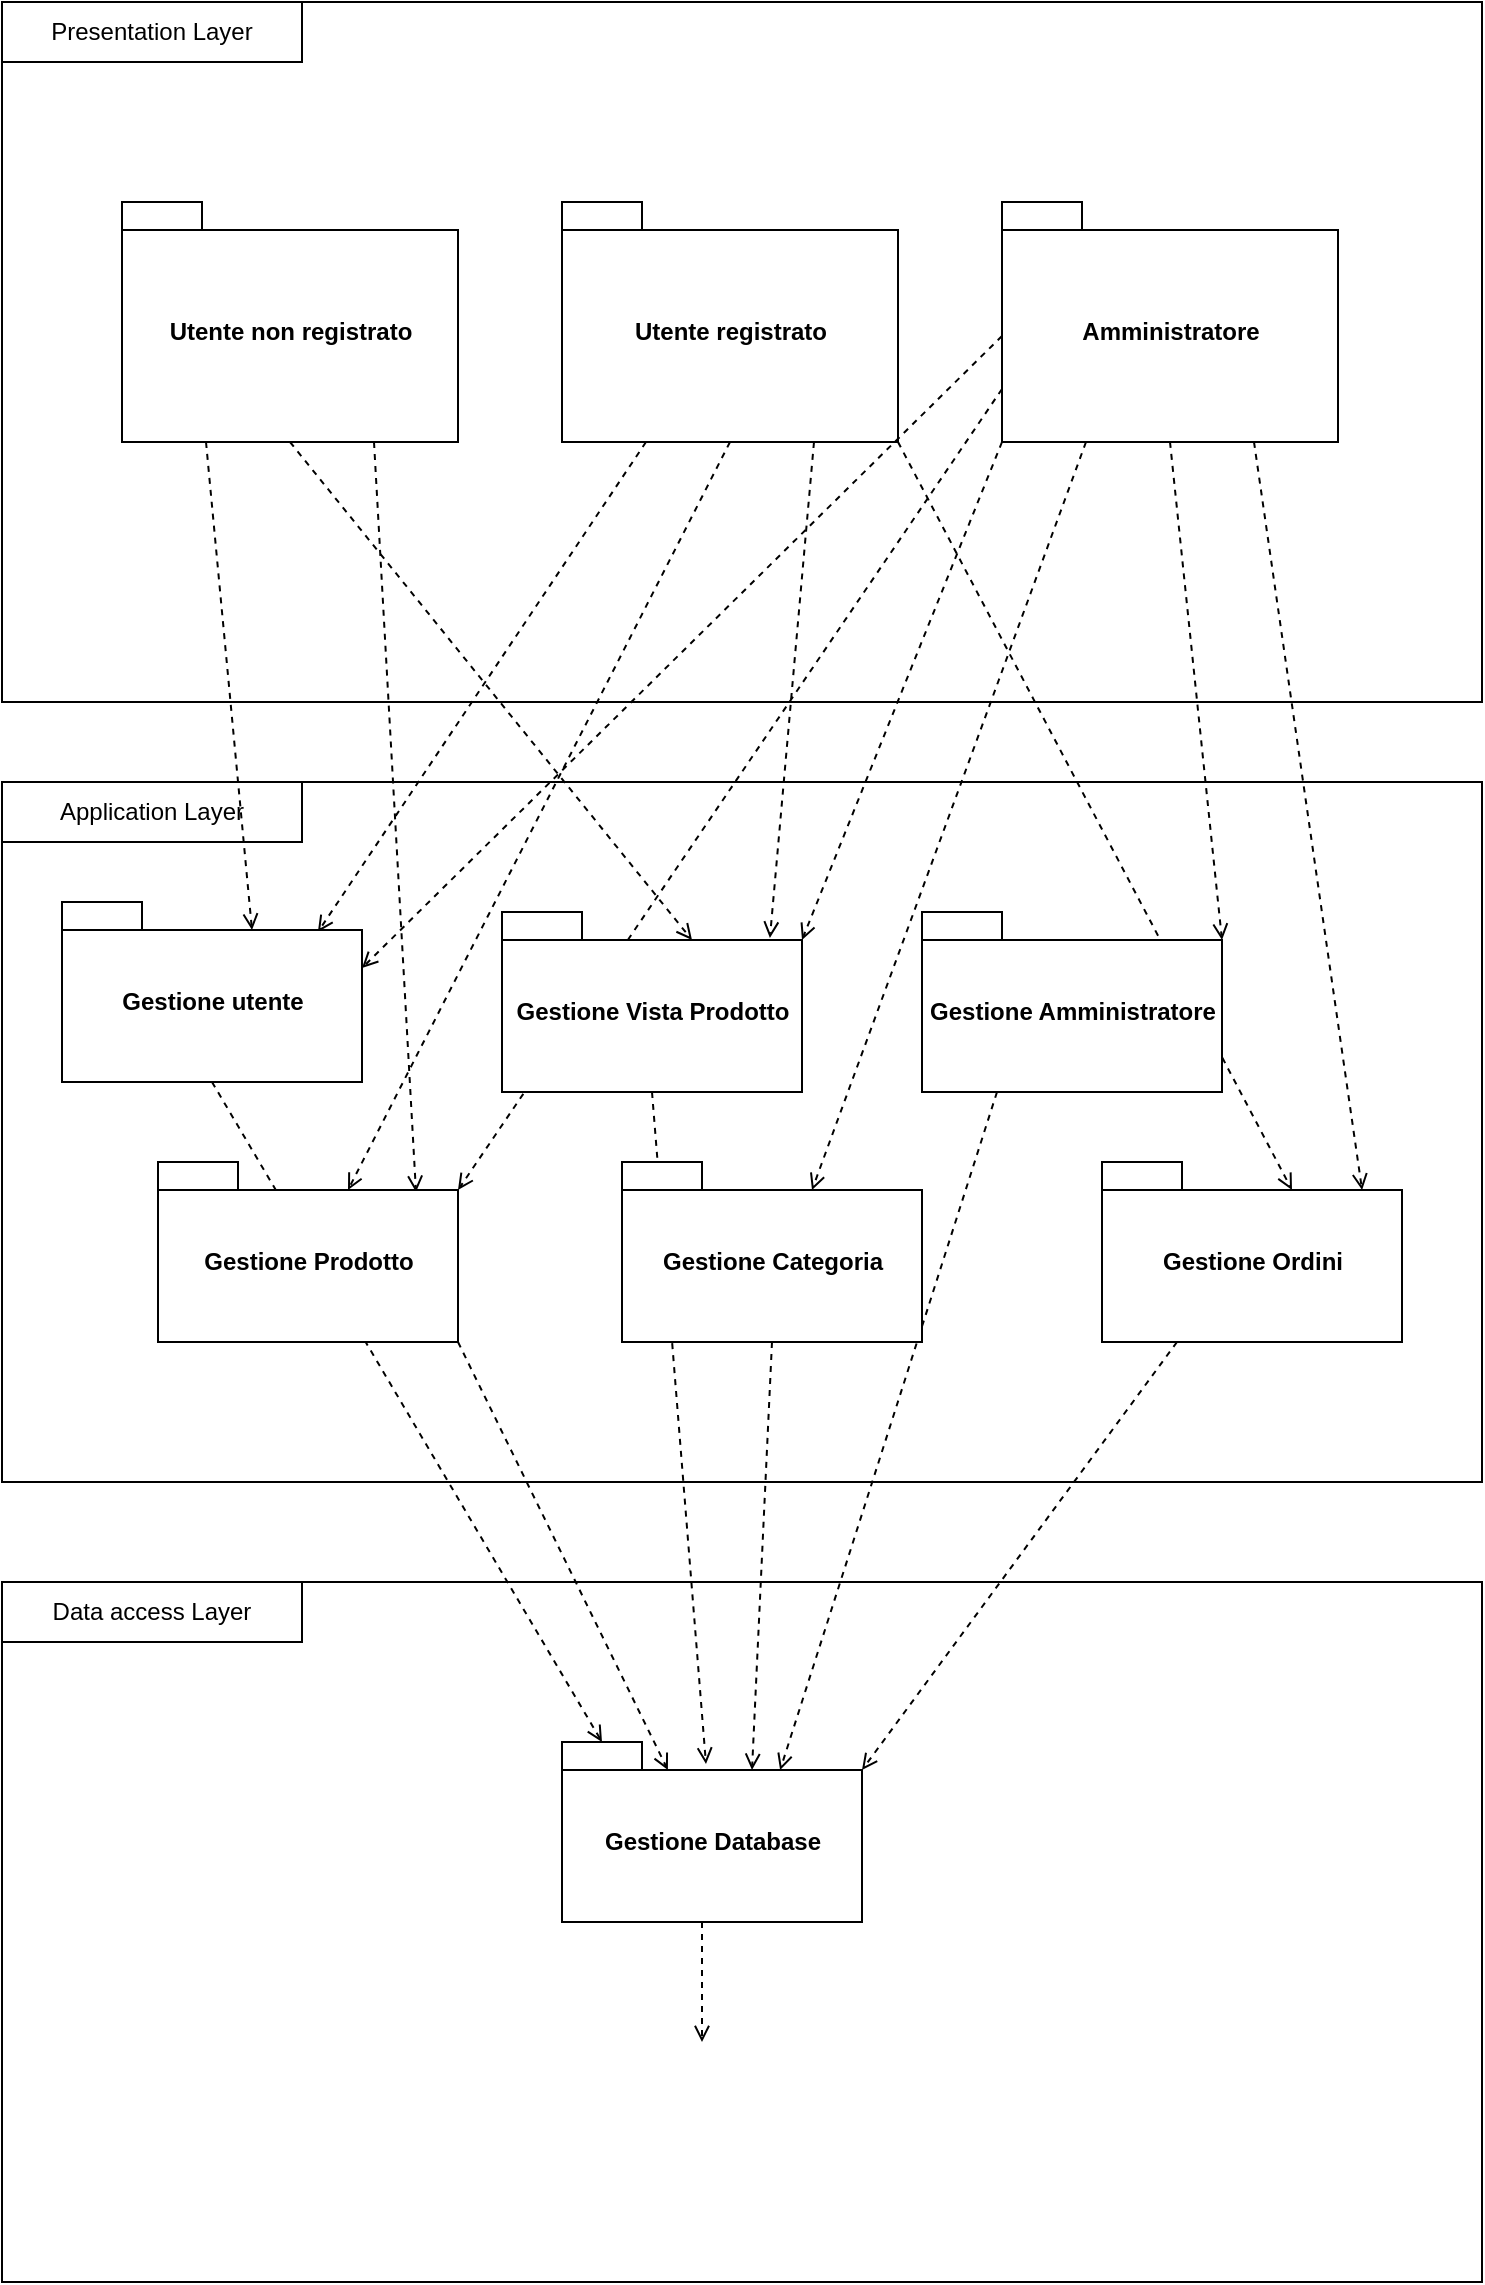 <mxfile version="13.9.9" type="device"><diagram id="2bOtgWBLMwDfsu--Ifq_" name="Pagina-1"><mxGraphModel dx="946" dy="637" grid="1" gridSize="10" guides="1" tooltips="1" connect="1" arrows="1" fold="1" page="1" pageScale="1" pageWidth="827" pageHeight="1169" math="0" shadow="0"><root><mxCell id="0"/><mxCell id="1" parent="0"/><mxCell id="iXXm7eUMfLCrnOlwX4lA-1" value="" style="rounded=0;whiteSpace=wrap;html=1;" parent="1" vertex="1"><mxGeometry x="50" y="40" width="740" height="350" as="geometry"/></mxCell><mxCell id="iXXm7eUMfLCrnOlwX4lA-2" value="" style="rounded=0;whiteSpace=wrap;html=1;" parent="1" vertex="1"><mxGeometry x="50" y="430" width="740" height="350" as="geometry"/></mxCell><mxCell id="iXXm7eUMfLCrnOlwX4lA-3" value="" style="rounded=0;whiteSpace=wrap;html=1;" parent="1" vertex="1"><mxGeometry x="50" y="830" width="740" height="350" as="geometry"/></mxCell><mxCell id="iXXm7eUMfLCrnOlwX4lA-4" value="Presentation Layer" style="rounded=0;whiteSpace=wrap;html=1;" parent="1" vertex="1"><mxGeometry x="50" y="40" width="150" height="30" as="geometry"/></mxCell><mxCell id="iXXm7eUMfLCrnOlwX4lA-5" value="Application Layer" style="rounded=0;whiteSpace=wrap;html=1;" parent="1" vertex="1"><mxGeometry x="50" y="430" width="150" height="30" as="geometry"/></mxCell><mxCell id="iXXm7eUMfLCrnOlwX4lA-6" value="Data access Layer" style="rounded=0;whiteSpace=wrap;html=1;" parent="1" vertex="1"><mxGeometry x="50" y="830" width="150" height="30" as="geometry"/></mxCell><mxCell id="BCA0wZEbTfyEmMMuCvVq-8" style="rounded=0;orthogonalLoop=1;jettySize=auto;html=1;exitX=0.25;exitY=1;exitDx=0;exitDy=0;exitPerimeter=0;entryX=0;entryY=0;entryDx=95;entryDy=14;entryPerimeter=0;dashed=1;endArrow=open;endFill=0;" edge="1" parent="1" source="iXXm7eUMfLCrnOlwX4lA-7" target="iXXm7eUMfLCrnOlwX4lA-10"><mxGeometry relative="1" as="geometry"/></mxCell><mxCell id="BCA0wZEbTfyEmMMuCvVq-9" style="edgeStyle=none;rounded=0;orthogonalLoop=1;jettySize=auto;html=1;exitX=0.75;exitY=1;exitDx=0;exitDy=0;exitPerimeter=0;entryX=0.86;entryY=0.167;entryDx=0;entryDy=0;entryPerimeter=0;dashed=1;endArrow=open;endFill=0;" edge="1" parent="1" source="iXXm7eUMfLCrnOlwX4lA-7" target="BCA0wZEbTfyEmMMuCvVq-4"><mxGeometry relative="1" as="geometry"/></mxCell><mxCell id="BCA0wZEbTfyEmMMuCvVq-10" style="edgeStyle=none;rounded=0;orthogonalLoop=1;jettySize=auto;html=1;exitX=0.5;exitY=1;exitDx=0;exitDy=0;exitPerimeter=0;entryX=0;entryY=0;entryDx=95;entryDy=14;entryPerimeter=0;dashed=1;endArrow=open;endFill=0;" edge="1" parent="1" source="iXXm7eUMfLCrnOlwX4lA-7" target="BCA0wZEbTfyEmMMuCvVq-5"><mxGeometry relative="1" as="geometry"/></mxCell><mxCell id="iXXm7eUMfLCrnOlwX4lA-7" value="Utente non registrato" style="shape=folder;fontStyle=1;spacingTop=10;tabWidth=40;tabHeight=14;tabPosition=left;html=1;" parent="1" vertex="1"><mxGeometry x="110" y="140" width="168" height="120" as="geometry"/></mxCell><mxCell id="BCA0wZEbTfyEmMMuCvVq-11" style="edgeStyle=none;rounded=0;orthogonalLoop=1;jettySize=auto;html=1;exitX=0.25;exitY=1;exitDx=0;exitDy=0;exitPerimeter=0;entryX=0.853;entryY=0.167;entryDx=0;entryDy=0;entryPerimeter=0;dashed=1;endArrow=open;endFill=0;" edge="1" parent="1" source="iXXm7eUMfLCrnOlwX4lA-8" target="iXXm7eUMfLCrnOlwX4lA-10"><mxGeometry relative="1" as="geometry"/></mxCell><mxCell id="BCA0wZEbTfyEmMMuCvVq-12" style="edgeStyle=none;rounded=0;orthogonalLoop=1;jettySize=auto;html=1;exitX=0.5;exitY=1;exitDx=0;exitDy=0;exitPerimeter=0;entryX=0;entryY=0;entryDx=95;entryDy=14;entryPerimeter=0;dashed=1;endArrow=open;endFill=0;" edge="1" parent="1" source="iXXm7eUMfLCrnOlwX4lA-8" target="BCA0wZEbTfyEmMMuCvVq-4"><mxGeometry relative="1" as="geometry"/></mxCell><mxCell id="BCA0wZEbTfyEmMMuCvVq-13" style="edgeStyle=none;rounded=0;orthogonalLoop=1;jettySize=auto;html=1;exitX=0.75;exitY=1;exitDx=0;exitDy=0;exitPerimeter=0;entryX=0.893;entryY=0.144;entryDx=0;entryDy=0;entryPerimeter=0;dashed=1;endArrow=open;endFill=0;" edge="1" parent="1" source="iXXm7eUMfLCrnOlwX4lA-8" target="BCA0wZEbTfyEmMMuCvVq-5"><mxGeometry relative="1" as="geometry"/></mxCell><mxCell id="BCA0wZEbTfyEmMMuCvVq-14" style="edgeStyle=none;rounded=0;orthogonalLoop=1;jettySize=auto;html=1;exitX=0;exitY=0;exitDx=168;exitDy=120;exitPerimeter=0;entryX=0;entryY=0;entryDx=95;entryDy=14;entryPerimeter=0;dashed=1;endArrow=open;endFill=0;" edge="1" parent="1" source="iXXm7eUMfLCrnOlwX4lA-8" target="BCA0wZEbTfyEmMMuCvVq-7"><mxGeometry relative="1" as="geometry"/></mxCell><mxCell id="iXXm7eUMfLCrnOlwX4lA-8" value="Utente registrato" style="shape=folder;fontStyle=1;spacingTop=10;tabWidth=40;tabHeight=14;tabPosition=left;html=1;" parent="1" vertex="1"><mxGeometry x="330" y="140" width="168" height="120" as="geometry"/></mxCell><mxCell id="BCA0wZEbTfyEmMMuCvVq-15" style="edgeStyle=none;rounded=0;orthogonalLoop=1;jettySize=auto;html=1;exitX=0.5;exitY=1;exitDx=0;exitDy=0;exitPerimeter=0;entryX=0;entryY=0;entryDx=150;entryDy=14;entryPerimeter=0;dashed=1;endArrow=open;endFill=0;" edge="1" parent="1" source="iXXm7eUMfLCrnOlwX4lA-9" target="BCA0wZEbTfyEmMMuCvVq-3"><mxGeometry relative="1" as="geometry"/></mxCell><mxCell id="BCA0wZEbTfyEmMMuCvVq-16" style="edgeStyle=none;rounded=0;orthogonalLoop=1;jettySize=auto;html=1;exitX=0.75;exitY=1;exitDx=0;exitDy=0;exitPerimeter=0;entryX=0.867;entryY=0.156;entryDx=0;entryDy=0;entryPerimeter=0;dashed=1;endArrow=open;endFill=0;" edge="1" parent="1" source="iXXm7eUMfLCrnOlwX4lA-9" target="BCA0wZEbTfyEmMMuCvVq-7"><mxGeometry relative="1" as="geometry"/></mxCell><mxCell id="BCA0wZEbTfyEmMMuCvVq-17" style="edgeStyle=none;rounded=0;orthogonalLoop=1;jettySize=auto;html=1;exitX=0.25;exitY=1;exitDx=0;exitDy=0;exitPerimeter=0;entryX=0;entryY=0;entryDx=95;entryDy=14;entryPerimeter=0;dashed=1;endArrow=open;endFill=0;" edge="1" parent="1" source="iXXm7eUMfLCrnOlwX4lA-9" target="BCA0wZEbTfyEmMMuCvVq-6"><mxGeometry relative="1" as="geometry"/></mxCell><mxCell id="BCA0wZEbTfyEmMMuCvVq-18" style="edgeStyle=none;rounded=0;orthogonalLoop=1;jettySize=auto;html=1;exitX=0;exitY=0;exitDx=0;exitDy=120;exitPerimeter=0;entryX=0;entryY=0;entryDx=150;entryDy=14;entryPerimeter=0;dashed=1;endArrow=open;endFill=0;" edge="1" parent="1" source="iXXm7eUMfLCrnOlwX4lA-9" target="BCA0wZEbTfyEmMMuCvVq-5"><mxGeometry relative="1" as="geometry"/></mxCell><mxCell id="BCA0wZEbTfyEmMMuCvVq-19" style="edgeStyle=none;rounded=0;orthogonalLoop=1;jettySize=auto;html=1;exitX=0;exitY=0;exitDx=0;exitDy=93.5;exitPerimeter=0;entryX=0;entryY=0;entryDx=150;entryDy=14;entryPerimeter=0;dashed=1;endArrow=open;endFill=0;" edge="1" parent="1" source="iXXm7eUMfLCrnOlwX4lA-9" target="BCA0wZEbTfyEmMMuCvVq-4"><mxGeometry relative="1" as="geometry"/></mxCell><mxCell id="BCA0wZEbTfyEmMMuCvVq-20" style="edgeStyle=none;rounded=0;orthogonalLoop=1;jettySize=auto;html=1;exitX=0;exitY=0;exitDx=0;exitDy=67;exitPerimeter=0;entryX=0;entryY=0;entryDx=150;entryDy=33;entryPerimeter=0;dashed=1;endArrow=open;endFill=0;" edge="1" parent="1" source="iXXm7eUMfLCrnOlwX4lA-9" target="iXXm7eUMfLCrnOlwX4lA-10"><mxGeometry relative="1" as="geometry"/></mxCell><mxCell id="iXXm7eUMfLCrnOlwX4lA-9" value="Amministratore" style="shape=folder;fontStyle=1;spacingTop=10;tabWidth=40;tabHeight=14;tabPosition=left;html=1;" parent="1" vertex="1"><mxGeometry x="550" y="140" width="168" height="120" as="geometry"/></mxCell><mxCell id="BCA0wZEbTfyEmMMuCvVq-21" style="edgeStyle=none;rounded=0;orthogonalLoop=1;jettySize=auto;html=1;exitX=0.5;exitY=1;exitDx=0;exitDy=0;exitPerimeter=0;entryX=0;entryY=0;entryDx=20;entryDy=0;entryPerimeter=0;dashed=1;endArrow=open;endFill=0;" edge="1" parent="1" source="iXXm7eUMfLCrnOlwX4lA-10" target="iXXm7eUMfLCrnOlwX4lA-14"><mxGeometry relative="1" as="geometry"/></mxCell><mxCell id="iXXm7eUMfLCrnOlwX4lA-10" value="Gestione utente" style="shape=folder;fontStyle=1;spacingTop=10;tabWidth=40;tabHeight=14;tabPosition=left;html=1;" parent="1" vertex="1"><mxGeometry x="80" y="490" width="150" height="90" as="geometry"/></mxCell><mxCell id="iXXm7eUMfLCrnOlwX4lA-14" value="Gestione Database" style="shape=folder;fontStyle=1;spacingTop=10;tabWidth=40;tabHeight=14;tabPosition=left;html=1;" parent="1" vertex="1"><mxGeometry x="330" y="910" width="150" height="90" as="geometry"/></mxCell><mxCell id="iXXm7eUMfLCrnOlwX4lA-20" value="" style="endArrow=open;html=1;dashed=1;endFill=0;" parent="1" edge="1"><mxGeometry width="50" height="50" relative="1" as="geometry"><mxPoint x="400" y="1000" as="sourcePoint"/><mxPoint x="400" y="1060" as="targetPoint"/></mxGeometry></mxCell><mxCell id="BCA0wZEbTfyEmMMuCvVq-25" style="edgeStyle=none;rounded=0;orthogonalLoop=1;jettySize=auto;html=1;exitX=0.25;exitY=1;exitDx=0;exitDy=0;exitPerimeter=0;dashed=1;endArrow=open;endFill=0;entryX=0.727;entryY=0.156;entryDx=0;entryDy=0;entryPerimeter=0;" edge="1" parent="1" source="BCA0wZEbTfyEmMMuCvVq-3" target="iXXm7eUMfLCrnOlwX4lA-14"><mxGeometry relative="1" as="geometry"/></mxCell><mxCell id="BCA0wZEbTfyEmMMuCvVq-3" value="Gestione Amministratore" style="shape=folder;fontStyle=1;spacingTop=10;tabWidth=40;tabHeight=14;tabPosition=left;html=1;" vertex="1" parent="1"><mxGeometry x="510" y="495" width="150" height="90" as="geometry"/></mxCell><mxCell id="BCA0wZEbTfyEmMMuCvVq-22" style="edgeStyle=none;rounded=0;orthogonalLoop=1;jettySize=auto;html=1;exitX=0;exitY=0;exitDx=150;exitDy=90;exitPerimeter=0;entryX=0.353;entryY=0.156;entryDx=0;entryDy=0;entryPerimeter=0;dashed=1;endArrow=open;endFill=0;" edge="1" parent="1" source="BCA0wZEbTfyEmMMuCvVq-4" target="iXXm7eUMfLCrnOlwX4lA-14"><mxGeometry relative="1" as="geometry"/></mxCell><mxCell id="BCA0wZEbTfyEmMMuCvVq-4" value="Gestione Prodotto" style="shape=folder;fontStyle=1;spacingTop=10;tabWidth=40;tabHeight=14;tabPosition=left;html=1;" vertex="1" parent="1"><mxGeometry x="128" y="620" width="150" height="90" as="geometry"/></mxCell><mxCell id="BCA0wZEbTfyEmMMuCvVq-24" style="edgeStyle=none;rounded=0;orthogonalLoop=1;jettySize=auto;html=1;exitX=0.5;exitY=1;exitDx=0;exitDy=0;exitPerimeter=0;entryX=0.48;entryY=0.122;entryDx=0;entryDy=0;entryPerimeter=0;dashed=1;endArrow=open;endFill=0;" edge="1" parent="1" source="BCA0wZEbTfyEmMMuCvVq-5" target="iXXm7eUMfLCrnOlwX4lA-14"><mxGeometry relative="1" as="geometry"/></mxCell><mxCell id="BCA0wZEbTfyEmMMuCvVq-5" value="Gestione Vista Prodotto" style="shape=folder;fontStyle=1;spacingTop=10;tabWidth=40;tabHeight=14;tabPosition=left;html=1;" vertex="1" parent="1"><mxGeometry x="300" y="495" width="150" height="90" as="geometry"/></mxCell><mxCell id="BCA0wZEbTfyEmMMuCvVq-23" style="edgeStyle=none;rounded=0;orthogonalLoop=1;jettySize=auto;html=1;exitX=0.5;exitY=1;exitDx=0;exitDy=0;exitPerimeter=0;entryX=0;entryY=0;entryDx=95;entryDy=14;entryPerimeter=0;dashed=1;endArrow=open;endFill=0;" edge="1" parent="1" source="BCA0wZEbTfyEmMMuCvVq-6" target="iXXm7eUMfLCrnOlwX4lA-14"><mxGeometry relative="1" as="geometry"/></mxCell><mxCell id="BCA0wZEbTfyEmMMuCvVq-6" value="Gestione Categoria" style="shape=folder;fontStyle=1;spacingTop=10;tabWidth=40;tabHeight=14;tabPosition=left;html=1;" vertex="1" parent="1"><mxGeometry x="360" y="620" width="150" height="90" as="geometry"/></mxCell><mxCell id="BCA0wZEbTfyEmMMuCvVq-26" style="edgeStyle=none;rounded=0;orthogonalLoop=1;jettySize=auto;html=1;exitX=0.25;exitY=1;exitDx=0;exitDy=0;exitPerimeter=0;entryX=0;entryY=0;entryDx=150;entryDy=14;entryPerimeter=0;dashed=1;endArrow=open;endFill=0;" edge="1" parent="1" source="BCA0wZEbTfyEmMMuCvVq-7" target="iXXm7eUMfLCrnOlwX4lA-14"><mxGeometry relative="1" as="geometry"/></mxCell><mxCell id="BCA0wZEbTfyEmMMuCvVq-7" value="Gestione Ordini" style="shape=folder;fontStyle=1;spacingTop=10;tabWidth=40;tabHeight=14;tabPosition=left;html=1;" vertex="1" parent="1"><mxGeometry x="600" y="620" width="150" height="90" as="geometry"/></mxCell></root></mxGraphModel></diagram></mxfile>